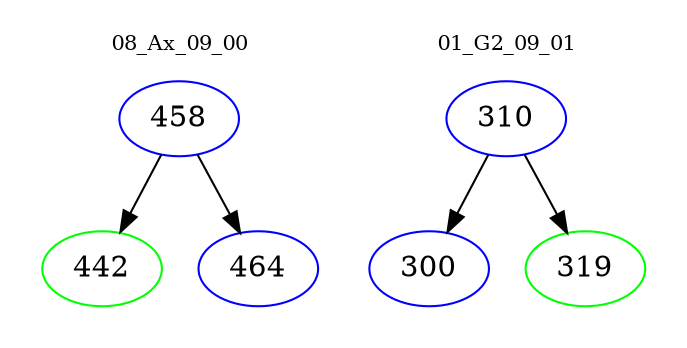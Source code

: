digraph{
subgraph cluster_0 {
color = white
label = "08_Ax_09_00";
fontsize=10;
T0_458 [label="458", color="blue"]
T0_458 -> T0_442 [color="black"]
T0_442 [label="442", color="green"]
T0_458 -> T0_464 [color="black"]
T0_464 [label="464", color="blue"]
}
subgraph cluster_1 {
color = white
label = "01_G2_09_01";
fontsize=10;
T1_310 [label="310", color="blue"]
T1_310 -> T1_300 [color="black"]
T1_300 [label="300", color="blue"]
T1_310 -> T1_319 [color="black"]
T1_319 [label="319", color="green"]
}
}

